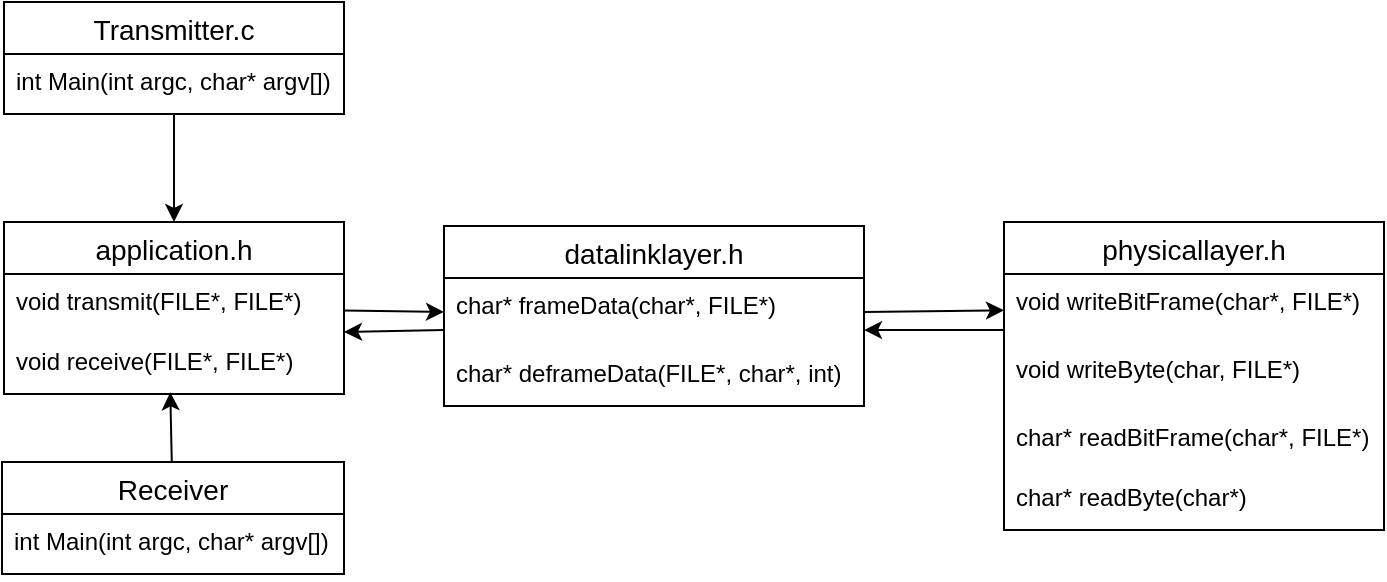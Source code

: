 <mxfile version="13.6.6" type="device"><diagram id="-NaS2JfEecfwtDsSGNmE" name="Page-1"><mxGraphModel dx="868" dy="450" grid="1" gridSize="10" guides="1" tooltips="1" connect="1" arrows="1" fold="1" page="1" pageScale="1" pageWidth="827" pageHeight="1169" math="0" shadow="0"><root><mxCell id="0"/><mxCell id="1" parent="0"/><mxCell id="zidDdApHsPgyz0NAXUtM-16" style="rounded=0;orthogonalLoop=1;jettySize=auto;html=1;exitX=0;exitY=0.765;exitDx=0;exitDy=0;exitPerimeter=0;entryX=1;entryY=0.967;entryDx=0;entryDy=0;entryPerimeter=0;" parent="1" source="zidDdApHsPgyz0NAXUtM-13" edge="1" target="zidDdApHsPgyz0NAXUtM-9"><mxGeometry relative="1" as="geometry"><mxPoint x="279" y="214" as="targetPoint"/></mxGeometry></mxCell><mxCell id="zidDdApHsPgyz0NAXUtM-15" style="rounded=0;orthogonalLoop=1;jettySize=auto;html=1;entryX=0;entryY=0.5;entryDx=0;entryDy=0;" parent="1" source="zidDdApHsPgyz0NAXUtM-8" target="zidDdApHsPgyz0NAXUtM-13" edge="1"><mxGeometry relative="1" as="geometry"/></mxCell><mxCell id="zidDdApHsPgyz0NAXUtM-17" style="edgeStyle=none;rounded=0;orthogonalLoop=1;jettySize=auto;html=1;exitX=1;exitY=0.5;exitDx=0;exitDy=0;" parent="1" target="zidDdApHsPgyz0NAXUtM-5" edge="1" source="zidDdApHsPgyz0NAXUtM-13"><mxGeometry relative="1" as="geometry"><mxPoint x="510" y="204" as="sourcePoint"/></mxGeometry></mxCell><mxCell id="zidDdApHsPgyz0NAXUtM-20" style="rounded=0;orthogonalLoop=1;jettySize=auto;html=1;exitX=0;exitY=0.824;exitDx=0;exitDy=0;exitPerimeter=0;entryX=1;entryY=0.765;entryDx=0;entryDy=0;entryPerimeter=0;" parent="1" source="zidDdApHsPgyz0NAXUtM-5" target="zidDdApHsPgyz0NAXUtM-13" edge="1"><mxGeometry relative="1" as="geometry"><mxPoint x="360" y="224.01" as="sourcePoint"/><mxPoint x="289" y="224" as="targetPoint"/></mxGeometry></mxCell><mxCell id="zidDdApHsPgyz0NAXUtM-12" value="datalinklayer.h" style="swimlane;fontStyle=0;childLayout=stackLayout;horizontal=1;startSize=26;horizontalStack=0;resizeParent=1;resizeParentMax=0;resizeLast=0;collapsible=1;marginBottom=0;align=center;fontSize=14;" parent="1" vertex="1"><mxGeometry x="340" y="162" width="210" height="90" as="geometry"/></mxCell><mxCell id="zidDdApHsPgyz0NAXUtM-13" value="char* frameData(char*, FILE*)" style="text;strokeColor=none;fillColor=none;spacingLeft=4;spacingRight=4;overflow=hidden;rotatable=0;points=[[0,0.5],[1,0.5]];portConstraint=eastwest;fontSize=12;" parent="zidDdApHsPgyz0NAXUtM-12" vertex="1"><mxGeometry y="26" width="210" height="34" as="geometry"/></mxCell><mxCell id="zidDdApHsPgyz0NAXUtM-14" value="char* deframeData(FILE*, char*, int)" style="text;strokeColor=none;fillColor=none;spacingLeft=4;spacingRight=4;overflow=hidden;rotatable=0;points=[[0,0.5],[1,0.5]];portConstraint=eastwest;fontSize=12;" parent="zidDdApHsPgyz0NAXUtM-12" vertex="1"><mxGeometry y="60" width="210" height="30" as="geometry"/></mxCell><mxCell id="zidDdApHsPgyz0NAXUtM-8" value="application.h" style="swimlane;fontStyle=0;childLayout=stackLayout;horizontal=1;startSize=26;horizontalStack=0;resizeParent=1;resizeParentMax=0;resizeLast=0;collapsible=1;marginBottom=0;align=center;fontSize=14;" parent="1" vertex="1"><mxGeometry x="120" y="160" width="170" height="86" as="geometry"/></mxCell><mxCell id="zidDdApHsPgyz0NAXUtM-9" value="void transmit(FILE*, FILE*)" style="text;strokeColor=none;fillColor=none;spacingLeft=4;spacingRight=4;overflow=hidden;rotatable=0;points=[[0,0.5],[1,0.5]];portConstraint=eastwest;fontSize=12;" parent="zidDdApHsPgyz0NAXUtM-8" vertex="1"><mxGeometry y="26" width="170" height="30" as="geometry"/></mxCell><mxCell id="zidDdApHsPgyz0NAXUtM-10" value="void receive(FILE*, FILE*)" style="text;strokeColor=none;fillColor=none;spacingLeft=4;spacingRight=4;overflow=hidden;rotatable=0;points=[[0,0.5],[1,0.5]];portConstraint=eastwest;fontSize=12;" parent="zidDdApHsPgyz0NAXUtM-8" vertex="1"><mxGeometry y="56" width="170" height="30" as="geometry"/></mxCell><mxCell id="oz_K67QG9pa25yr0A1LE-4" style="edgeStyle=orthogonalEdgeStyle;rounded=0;orthogonalLoop=1;jettySize=auto;html=1;entryX=0.5;entryY=0;entryDx=0;entryDy=0;" edge="1" parent="1" source="oz_K67QG9pa25yr0A1LE-1" target="zidDdApHsPgyz0NAXUtM-8"><mxGeometry relative="1" as="geometry"/></mxCell><mxCell id="oz_K67QG9pa25yr0A1LE-1" value="Transmitter.c" style="swimlane;fontStyle=0;childLayout=stackLayout;horizontal=1;startSize=26;horizontalStack=0;resizeParent=1;resizeParentMax=0;resizeLast=0;collapsible=1;marginBottom=0;align=center;fontSize=14;" vertex="1" parent="1"><mxGeometry x="120" y="50" width="170" height="56" as="geometry"/></mxCell><mxCell id="oz_K67QG9pa25yr0A1LE-3" value="int Main(int argc, char* argv[])" style="text;strokeColor=none;fillColor=none;spacingLeft=4;spacingRight=4;overflow=hidden;rotatable=0;points=[[0,0.5],[1,0.5]];portConstraint=eastwest;fontSize=12;" vertex="1" parent="oz_K67QG9pa25yr0A1LE-1"><mxGeometry y="26" width="170" height="30" as="geometry"/></mxCell><mxCell id="oz_K67QG9pa25yr0A1LE-7" style="rounded=0;orthogonalLoop=1;jettySize=auto;html=1;entryX=0.489;entryY=0.972;entryDx=0;entryDy=0;entryPerimeter=0;" edge="1" parent="1" source="oz_K67QG9pa25yr0A1LE-5" target="zidDdApHsPgyz0NAXUtM-10"><mxGeometry relative="1" as="geometry"><mxPoint x="200" y="250" as="targetPoint"/></mxGeometry></mxCell><mxCell id="oz_K67QG9pa25yr0A1LE-5" value="Receiver" style="swimlane;fontStyle=0;childLayout=stackLayout;horizontal=1;startSize=26;horizontalStack=0;resizeParent=1;resizeParentMax=0;resizeLast=0;collapsible=1;marginBottom=0;align=center;fontSize=14;" vertex="1" parent="1"><mxGeometry x="119" y="280" width="171" height="56" as="geometry"/></mxCell><mxCell id="oz_K67QG9pa25yr0A1LE-6" value="int Main(int argc, char* argv[])" style="text;strokeColor=none;fillColor=none;spacingLeft=4;spacingRight=4;overflow=hidden;rotatable=0;points=[[0,0.5],[1,0.5]];portConstraint=eastwest;fontSize=12;" vertex="1" parent="oz_K67QG9pa25yr0A1LE-5"><mxGeometry y="26" width="171" height="30" as="geometry"/></mxCell><mxCell id="zidDdApHsPgyz0NAXUtM-4" value="physicallayer.h" style="swimlane;fontStyle=0;childLayout=stackLayout;horizontal=1;startSize=26;horizontalStack=0;resizeParent=1;resizeParentMax=0;resizeLast=0;collapsible=1;marginBottom=0;align=center;fontSize=14;" parent="1" vertex="1"><mxGeometry x="620" y="160" width="190" height="154" as="geometry"/></mxCell><mxCell id="zidDdApHsPgyz0NAXUtM-5" value="void writeBitFrame(char*, FILE*)" style="text;strokeColor=none;fillColor=none;spacingLeft=4;spacingRight=4;overflow=hidden;rotatable=0;points=[[0,0.5],[1,0.5]];portConstraint=eastwest;fontSize=12;" parent="zidDdApHsPgyz0NAXUtM-4" vertex="1"><mxGeometry y="26" width="190" height="34" as="geometry"/></mxCell><mxCell id="oz_K67QG9pa25yr0A1LE-10" value="void writeByte(char, FILE*)" style="text;strokeColor=none;fillColor=none;spacingLeft=4;spacingRight=4;overflow=hidden;rotatable=0;points=[[0,0.5],[1,0.5]];portConstraint=eastwest;fontSize=12;" vertex="1" parent="zidDdApHsPgyz0NAXUtM-4"><mxGeometry y="60" width="190" height="34" as="geometry"/></mxCell><mxCell id="zidDdApHsPgyz0NAXUtM-6" value="char* readBitFrame(char*, FILE*)" style="text;strokeColor=none;fillColor=none;spacingLeft=4;spacingRight=4;overflow=hidden;rotatable=0;points=[[0,0.5],[1,0.5]];portConstraint=eastwest;fontSize=12;" parent="zidDdApHsPgyz0NAXUtM-4" vertex="1"><mxGeometry y="94" width="190" height="30" as="geometry"/></mxCell><mxCell id="oz_K67QG9pa25yr0A1LE-9" value="char* readByte(char*)" style="text;strokeColor=none;fillColor=none;spacingLeft=4;spacingRight=4;overflow=hidden;rotatable=0;points=[[0,0.5],[1,0.5]];portConstraint=eastwest;fontSize=12;" vertex="1" parent="zidDdApHsPgyz0NAXUtM-4"><mxGeometry y="124" width="190" height="30" as="geometry"/></mxCell></root></mxGraphModel></diagram></mxfile>